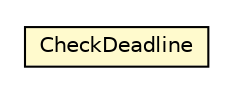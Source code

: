 #!/usr/local/bin/dot
#
# Class diagram 
# Generated by UMLGraph version R5_6 (http://www.umlgraph.org/)
#

digraph G {
	edge [fontname="Helvetica",fontsize=10,labelfontname="Helvetica",labelfontsize=10];
	node [fontname="Helvetica",fontsize=10,shape=plaintext];
	nodesep=0.25;
	ranksep=0.5;
	// jason.stdlib.at.CheckDeadline
	c77298 [label=<<table title="jason.stdlib.at.CheckDeadline" border="0" cellborder="1" cellspacing="0" cellpadding="2" port="p" bgcolor="lemonChiffon" href="./at.CheckDeadline.html">
		<tr><td><table border="0" cellspacing="0" cellpadding="1">
<tr><td align="center" balign="center"> CheckDeadline </td></tr>
		</table></td></tr>
		</table>>, URL="./at.CheckDeadline.html", fontname="Helvetica", fontcolor="black", fontsize=10.0];
}

